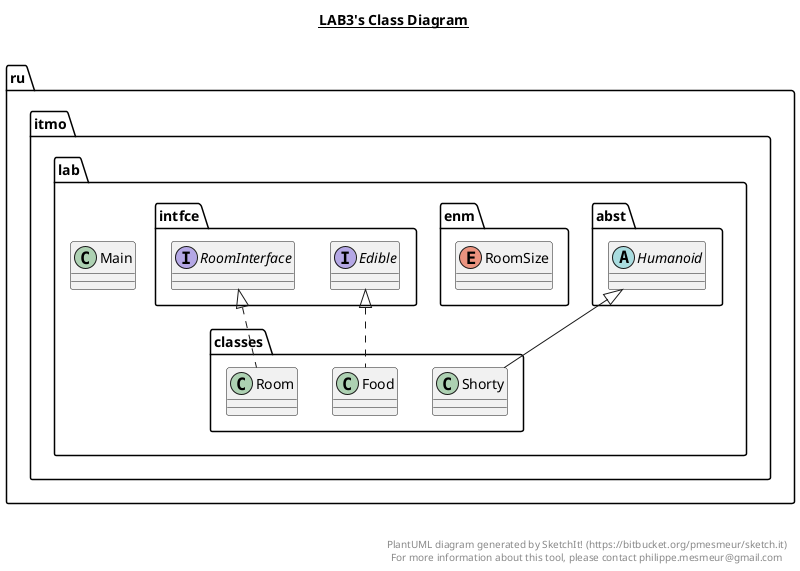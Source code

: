 @startuml

title __LAB3's Class Diagram__\n

  namespace ru.itmo.lab {
    class ru.itmo.lab.Main {
    }
  }
  

  namespace ru.itmo.lab {
    namespace abst {
      abstract class ru.itmo.lab.abst.Humanoid {
      }
    }
  }
  

  namespace ru.itmo.lab {
    namespace classes {
      class ru.itmo.lab.classes.Food {
      }
    }
  }
  

  namespace ru.itmo.lab {
    namespace classes {
      class ru.itmo.lab.classes.Room {
      }
    }
  }
  

  namespace ru.itmo.lab {
    namespace classes {
      class ru.itmo.lab.classes.Shorty {
      }
    }
  }
  

  namespace ru.itmo.lab {
    namespace enm {
      enum RoomSize {
      }
    }
  }
  

  namespace ru.itmo.lab {
    namespace intfce {
      interface ru.itmo.lab.intfce.Edible {
      }
    }
  }
  

  namespace ru.itmo.lab {
    namespace intfce {
      interface ru.itmo.lab.intfce.RoomInterface {
      }
    }
  }
  

  ru.itmo.lab.classes.Food .up.|> ru.itmo.lab.intfce.Edible
  ru.itmo.lab.classes.Room .up.|> ru.itmo.lab.intfce.RoomInterface
  ru.itmo.lab.classes.Shorty -up-|> ru.itmo.lab.abst.Humanoid


right footer


PlantUML diagram generated by SketchIt! (https://bitbucket.org/pmesmeur/sketch.it)
For more information about this tool, please contact philippe.mesmeur@gmail.com
endfooter

@enduml
